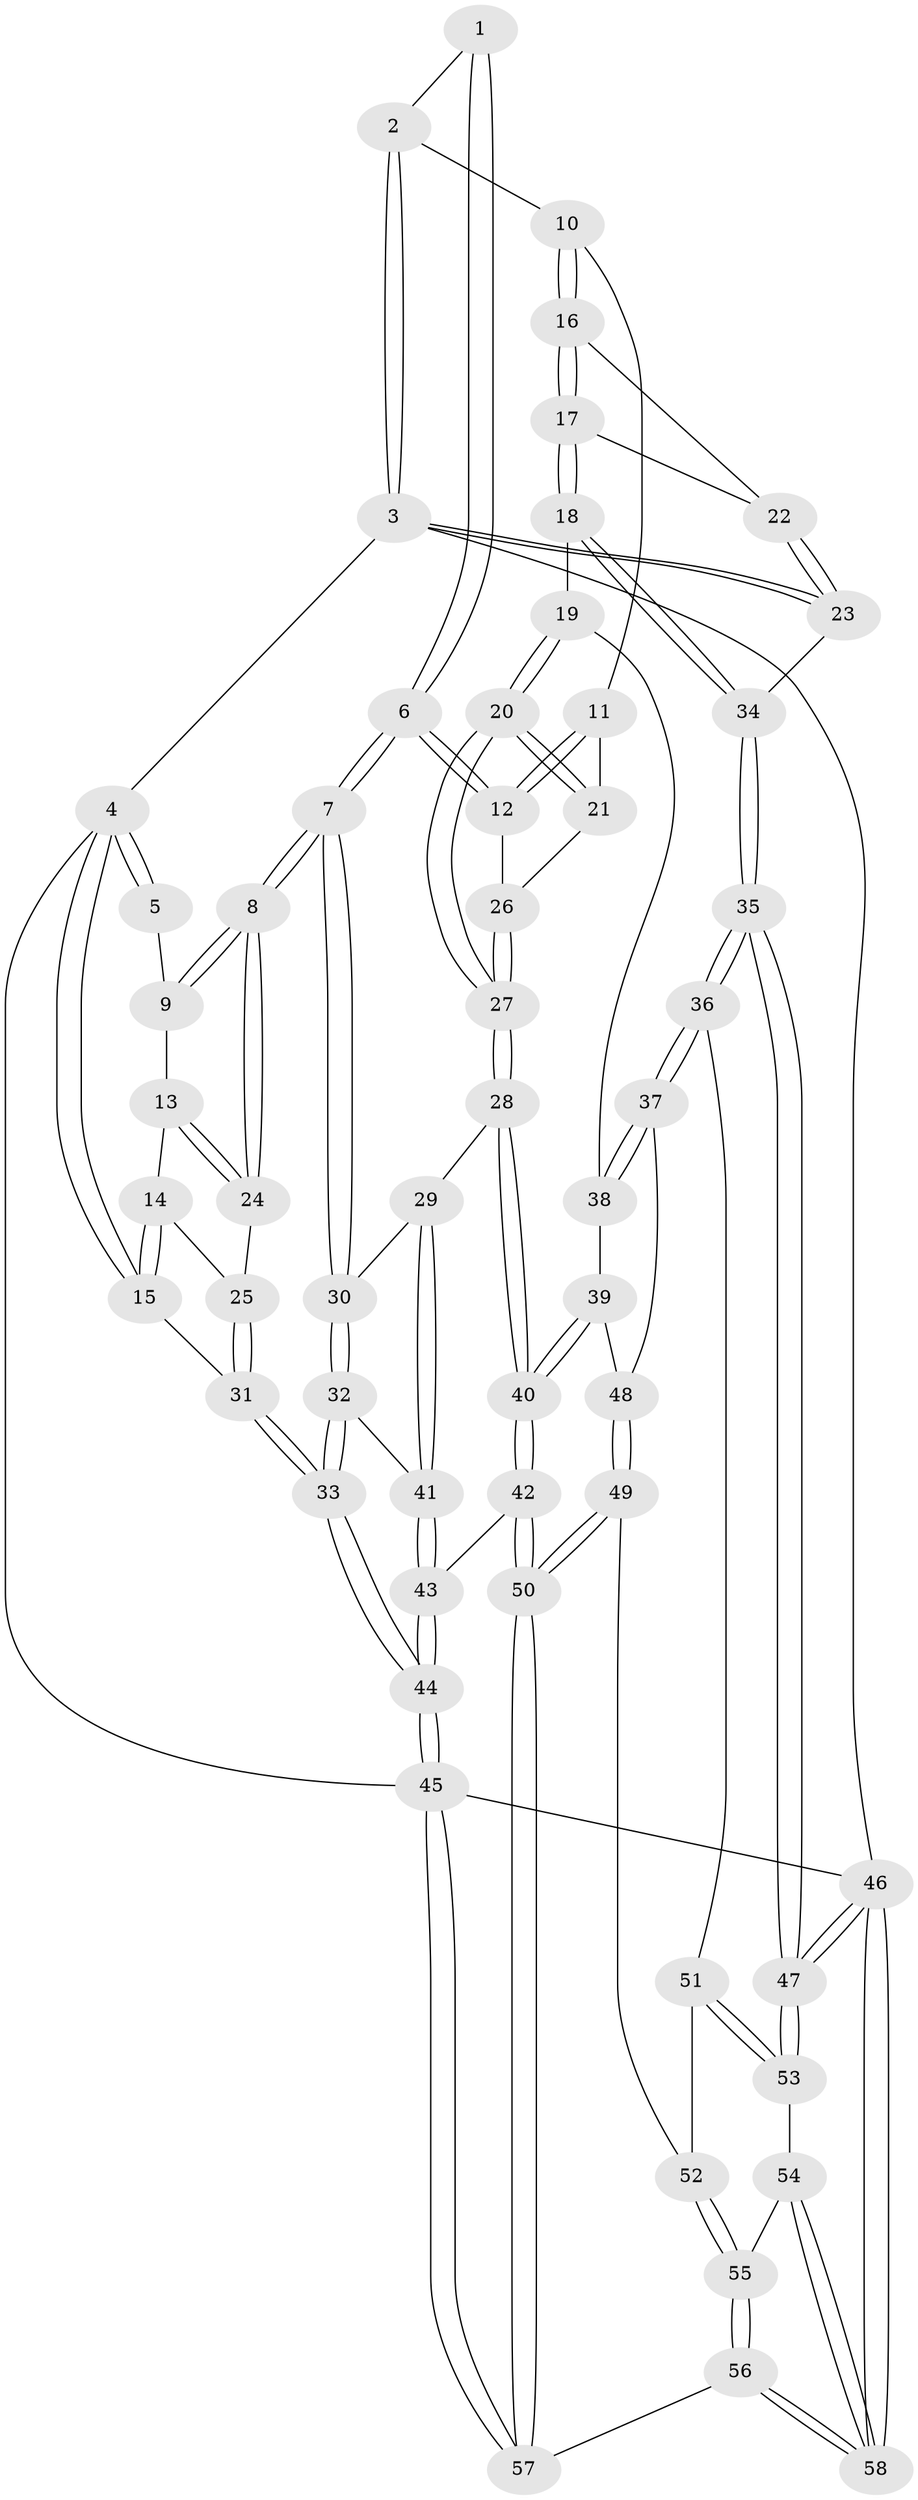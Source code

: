 // coarse degree distribution, {5: 0.29411764705882354, 6: 0.058823529411764705, 4: 0.29411764705882354, 3: 0.29411764705882354, 2: 0.058823529411764705}
// Generated by graph-tools (version 1.1) at 2025/21/03/04/25 18:21:09]
// undirected, 58 vertices, 142 edges
graph export_dot {
graph [start="1"]
  node [color=gray90,style=filled];
  1 [pos="+0.11060889663258633+0"];
  2 [pos="+0.6738600426836219+0"];
  3 [pos="+1+0"];
  4 [pos="+0+0"];
  5 [pos="+0.010444951619394268+0"];
  6 [pos="+0.27918696836539414+0.17395337503487726"];
  7 [pos="+0.25457841267493764+0.23779443241127893"];
  8 [pos="+0.24586228184825631+0.2376906761984195"];
  9 [pos="+0.06915662805753484+0.1729197290708145"];
  10 [pos="+0.6786526237610114+0"];
  11 [pos="+0.6247143393850746+0"];
  12 [pos="+0.42043468139567564+0.16916028751836928"];
  13 [pos="+0.06168685807869148+0.19338407240187708"];
  14 [pos="+0.055873206483705896+0.20521891590758026"];
  15 [pos="+0+0.43045867446011615"];
  16 [pos="+0.7427469696987034+0.02071710631509089"];
  17 [pos="+0.7921694787877395+0.30718431145759223"];
  18 [pos="+0.7940598004311031+0.3508407574648845"];
  19 [pos="+0.6527892539426314+0.4507646676955121"];
  20 [pos="+0.5453323016988073+0.466991235678905"];
  21 [pos="+0.5588653371784452+0.21891640173802124"];
  22 [pos="+1+0.12518090801162224"];
  23 [pos="+1+0.1590914148524291"];
  24 [pos="+0.15798170614780055+0.2558074020182205"];
  25 [pos="+0.11999653997726124+0.26800590970223975"];
  26 [pos="+0.4455629751873248+0.2231826598470238"];
  27 [pos="+0.5199684720481376+0.47596760337976823"];
  28 [pos="+0.4803796251897247+0.5029488585349232"];
  29 [pos="+0.44162098175843895+0.5095605050962069"];
  30 [pos="+0.2915205064747711+0.4754427155639025"];
  31 [pos="+0+0.5094732930113962"];
  32 [pos="+0.0370040652546496+0.5776303983345238"];
  33 [pos="+0+0.6105758740167048"];
  34 [pos="+1+0.5002684730111387"];
  35 [pos="+1+0.7023625324944344"];
  36 [pos="+0.9322575078202766+0.728601741026211"];
  37 [pos="+0.908585165428821+0.7238210052981497"];
  38 [pos="+0.7369575164408583+0.5916374606138728"];
  39 [pos="+0.6748577603291804+0.7708476263168627"];
  40 [pos="+0.5954894344436406+0.7652937634415169"];
  41 [pos="+0.3654439019944263+0.8054863542238796"];
  42 [pos="+0.46150953799327976+0.9760623307479941"];
  43 [pos="+0.37090284105736826+0.8839196948289384"];
  44 [pos="+0+0.8633113392562234"];
  45 [pos="+0+1"];
  46 [pos="+1+1"];
  47 [pos="+1+0.7805564673818338"];
  48 [pos="+0.7040609138463184+0.7854438955420776"];
  49 [pos="+0.7285007179259316+0.8923083168064919"];
  50 [pos="+0.4994370327600358+1"];
  51 [pos="+0.8255290223132948+0.8751392806081485"];
  52 [pos="+0.7333601085450249+0.8937088654778075"];
  53 [pos="+0.8445284006628773+0.9393507766426784"];
  54 [pos="+0.8416580200562368+0.950544424735365"];
  55 [pos="+0.7881533222116717+0.9624378779084827"];
  56 [pos="+0.6862321456286986+1"];
  57 [pos="+0.5020554373964412+1"];
  58 [pos="+1+1"];
  1 -- 2;
  1 -- 6;
  1 -- 6;
  2 -- 3;
  2 -- 3;
  2 -- 10;
  3 -- 4;
  3 -- 23;
  3 -- 23;
  3 -- 46;
  4 -- 5;
  4 -- 5;
  4 -- 15;
  4 -- 15;
  4 -- 45;
  5 -- 9;
  6 -- 7;
  6 -- 7;
  6 -- 12;
  6 -- 12;
  7 -- 8;
  7 -- 8;
  7 -- 30;
  7 -- 30;
  8 -- 9;
  8 -- 9;
  8 -- 24;
  8 -- 24;
  9 -- 13;
  10 -- 11;
  10 -- 16;
  10 -- 16;
  11 -- 12;
  11 -- 12;
  11 -- 21;
  12 -- 26;
  13 -- 14;
  13 -- 24;
  13 -- 24;
  14 -- 15;
  14 -- 15;
  14 -- 25;
  15 -- 31;
  16 -- 17;
  16 -- 17;
  16 -- 22;
  17 -- 18;
  17 -- 18;
  17 -- 22;
  18 -- 19;
  18 -- 34;
  18 -- 34;
  19 -- 20;
  19 -- 20;
  19 -- 38;
  20 -- 21;
  20 -- 21;
  20 -- 27;
  20 -- 27;
  21 -- 26;
  22 -- 23;
  22 -- 23;
  23 -- 34;
  24 -- 25;
  25 -- 31;
  25 -- 31;
  26 -- 27;
  26 -- 27;
  27 -- 28;
  27 -- 28;
  28 -- 29;
  28 -- 40;
  28 -- 40;
  29 -- 30;
  29 -- 41;
  29 -- 41;
  30 -- 32;
  30 -- 32;
  31 -- 33;
  31 -- 33;
  32 -- 33;
  32 -- 33;
  32 -- 41;
  33 -- 44;
  33 -- 44;
  34 -- 35;
  34 -- 35;
  35 -- 36;
  35 -- 36;
  35 -- 47;
  35 -- 47;
  36 -- 37;
  36 -- 37;
  36 -- 51;
  37 -- 38;
  37 -- 38;
  37 -- 48;
  38 -- 39;
  39 -- 40;
  39 -- 40;
  39 -- 48;
  40 -- 42;
  40 -- 42;
  41 -- 43;
  41 -- 43;
  42 -- 43;
  42 -- 50;
  42 -- 50;
  43 -- 44;
  43 -- 44;
  44 -- 45;
  44 -- 45;
  45 -- 57;
  45 -- 57;
  45 -- 46;
  46 -- 47;
  46 -- 47;
  46 -- 58;
  46 -- 58;
  47 -- 53;
  47 -- 53;
  48 -- 49;
  48 -- 49;
  49 -- 50;
  49 -- 50;
  49 -- 52;
  50 -- 57;
  50 -- 57;
  51 -- 52;
  51 -- 53;
  51 -- 53;
  52 -- 55;
  52 -- 55;
  53 -- 54;
  54 -- 55;
  54 -- 58;
  54 -- 58;
  55 -- 56;
  55 -- 56;
  56 -- 57;
  56 -- 58;
  56 -- 58;
}
